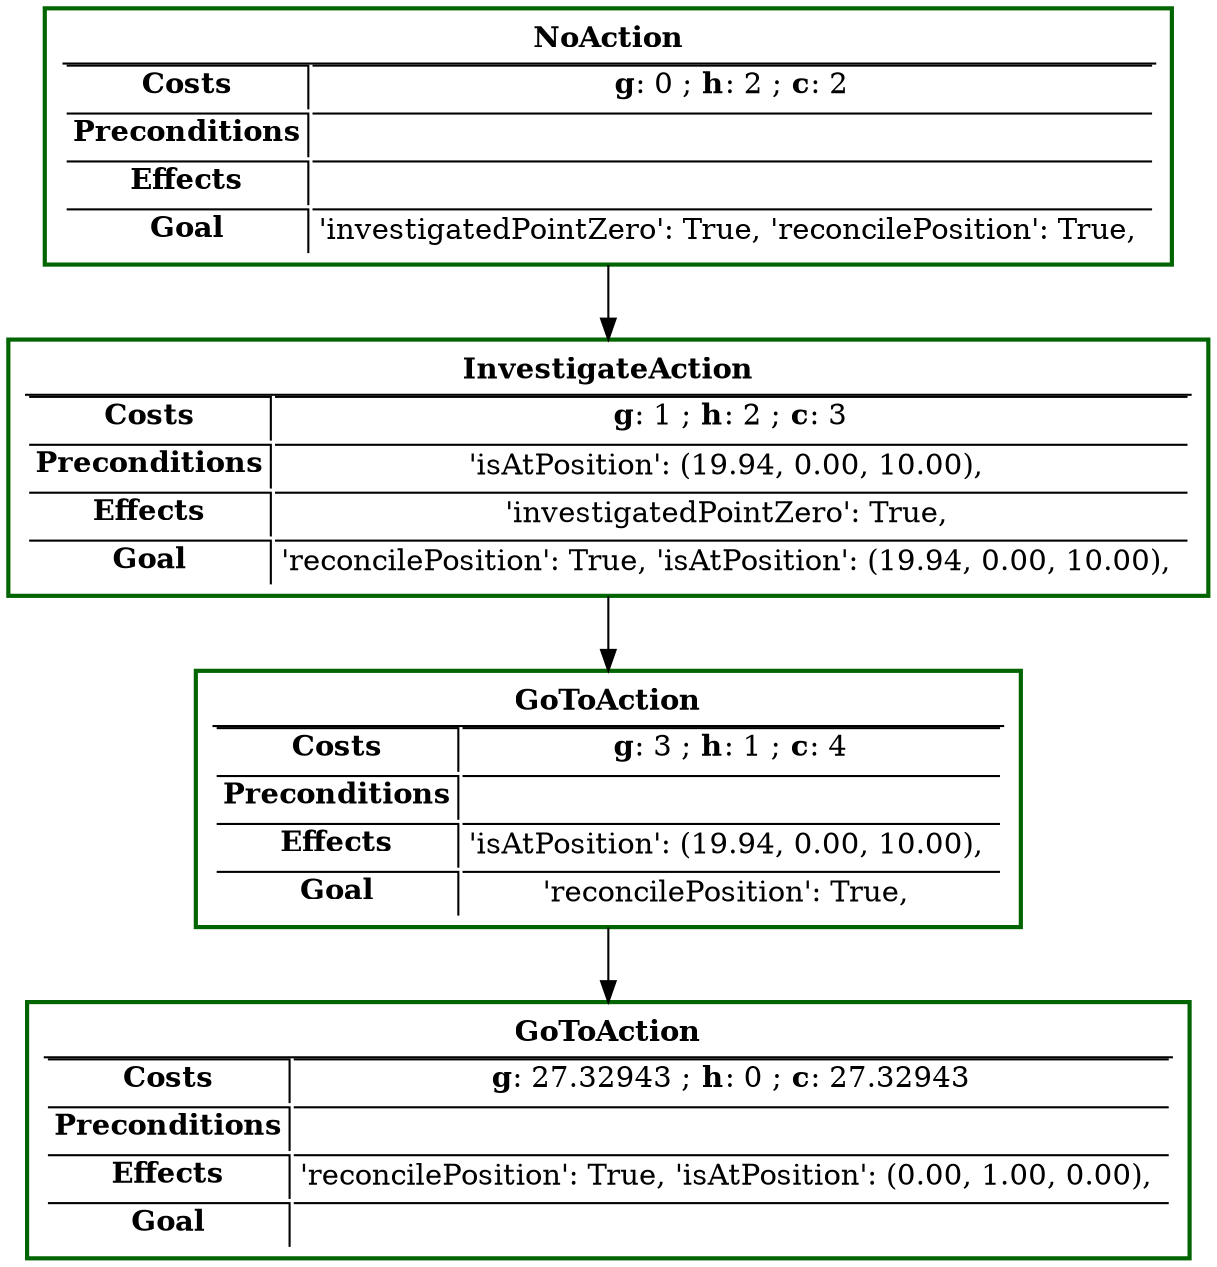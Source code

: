 
digraph {

node [shape=box]

-1573587168 [label=<
<table border='0' color='black' fontcolor='#F5F5F5'>
    <tr> <td colspan='2'><b>NoAction</b></td> </tr>
    <hr/>
    <tr align='left'> <td border='1' sides='rt'><b>Costs</b></td>           <td border='1' sides='t'><b>g</b>: 0 ; <b>h</b>: 2 ; <b>c</b>: 2</td> </tr>
    <tr align='left'> <td border='1' sides='rt'><b>Preconditions</b></td>   <td border='1' sides='t'></td> </tr>
    <tr align='left'> <td border='1' sides='rt'><b>Effects</b></td>         <td border='1' sides='t'></td> </tr>
    <tr align='left'> <td border='1' sides='rt'><b>Goal</b></td>            <td border='1' sides='t'>'investigatedPointZero': True, 'reconcilePosition': True, </td> </tr>
</table>
>]
-1038383726 [label=<
<table border='0' color='black' fontcolor='#F5F5F5'>
    <tr> <td colspan='2'><b>InvestigateAction</b></td> </tr>
    <hr/>
    <tr align='left'> <td border='1' sides='rt'><b>Costs</b></td>           <td border='1' sides='t'><b>g</b>: 1 ; <b>h</b>: 2 ; <b>c</b>: 3</td> </tr>
    <tr align='left'> <td border='1' sides='rt'><b>Preconditions</b></td>   <td border='1' sides='t'>'isAtPosition': (19.94, 0.00, 10.00), </td> </tr>
    <tr align='left'> <td border='1' sides='rt'><b>Effects</b></td>         <td border='1' sides='t'>'investigatedPointZero': True, </td> </tr>
    <tr align='left'> <td border='1' sides='rt'><b>Goal</b></td>            <td border='1' sides='t'>'reconcilePosition': True, 'isAtPosition': (19.94, 0.00, 10.00), </td> </tr>
</table>
>]
-503180284 [label=<
<table border='0' color='black' fontcolor='#F5F5F5'>
    <tr> <td colspan='2'><b>GoToAction</b></td> </tr>
    <hr/>
    <tr align='left'> <td border='1' sides='rt'><b>Costs</b></td>           <td border='1' sides='t'><b>g</b>: 3 ; <b>h</b>: 1 ; <b>c</b>: 4</td> </tr>
    <tr align='left'> <td border='1' sides='rt'><b>Preconditions</b></td>   <td border='1' sides='t'></td> </tr>
    <tr align='left'> <td border='1' sides='rt'><b>Effects</b></td>         <td border='1' sides='t'>'isAtPosition': (19.94, 0.00, 10.00), </td> </tr>
    <tr align='left'> <td border='1' sides='rt'><b>Goal</b></td>            <td border='1' sides='t'>'reconcilePosition': True, </td> </tr>
</table>
>]
32023158 [label=<
<table border='0' color='black' fontcolor='#F5F5F5'>
    <tr> <td colspan='2'><b>GoToAction</b></td> </tr>
    <hr/>
    <tr align='left'> <td border='1' sides='rt'><b>Costs</b></td>           <td border='1' sides='t'><b>g</b>: 27.32943 ; <b>h</b>: 0 ; <b>c</b>: 27.32943</td> </tr>
    <tr align='left'> <td border='1' sides='rt'><b>Preconditions</b></td>   <td border='1' sides='t'></td> </tr>
    <tr align='left'> <td border='1' sides='rt'><b>Effects</b></td>         <td border='1' sides='t'>'reconcilePosition': True, 'isAtPosition': (0.00, 1.00, 0.00), </td> </tr>
    <tr align='left'> <td border='1' sides='rt'><b>Goal</b></td>            <td border='1' sides='t'></td> </tr>
</table>
>]
32023158 [style="bold" color="darkgreen"]
-503180284 [style="bold" color="darkgreen"]
-1038383726 [style="bold" color="darkgreen"]
-1573587168 [style="bold" color="darkgreen"]

-1573587168 -> -1038383726
-1038383726 -> -503180284
-503180284 -> 32023158

}

